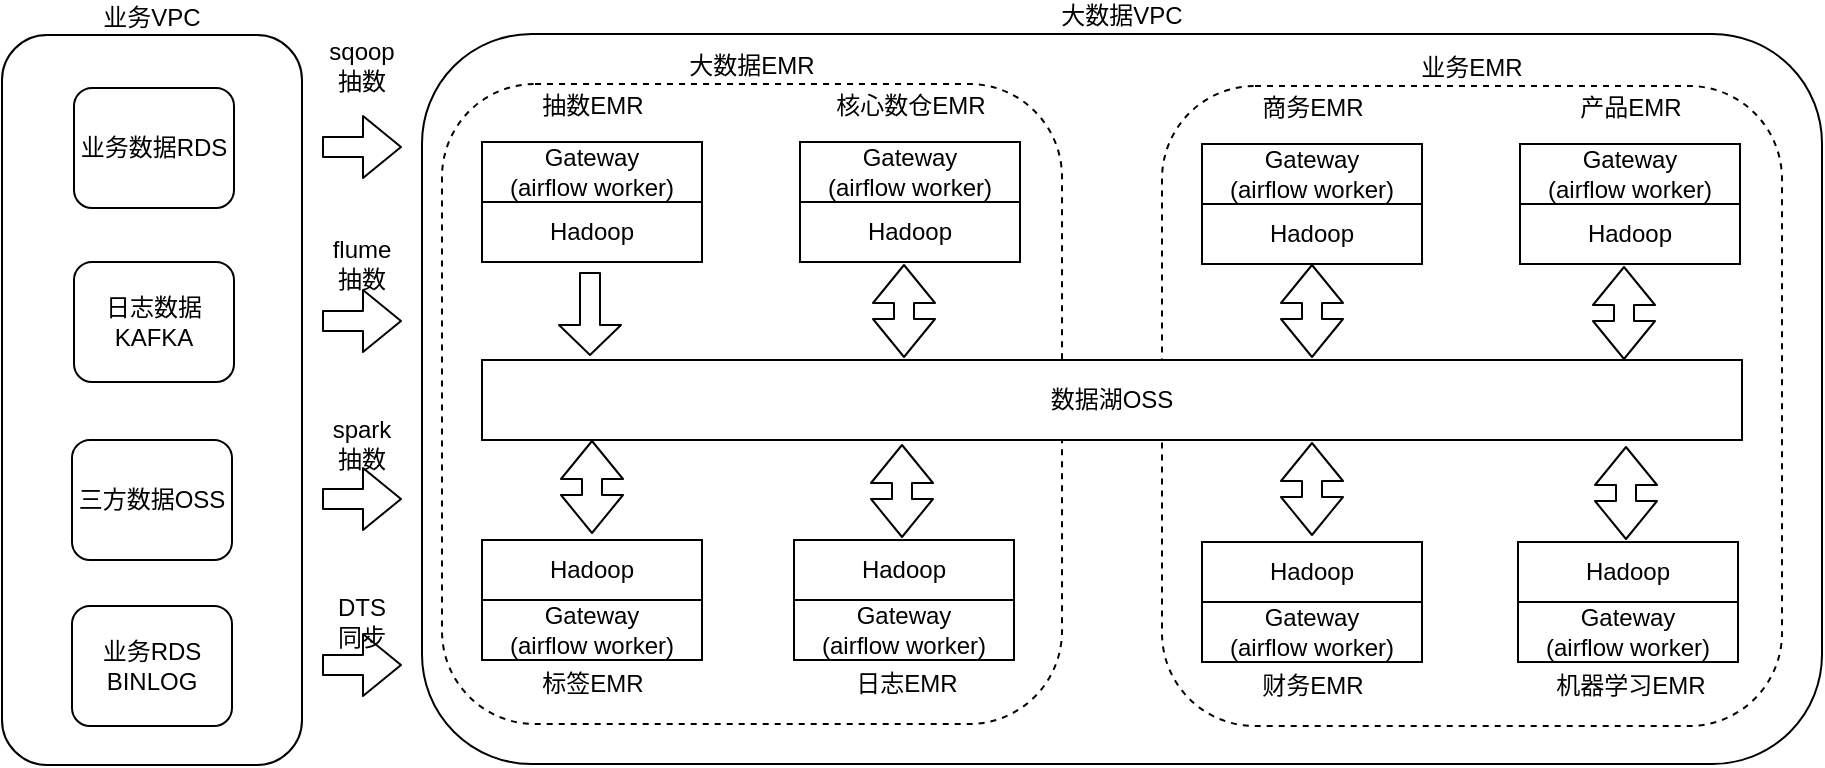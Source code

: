 <mxfile version="14.1.9" type="github">
  <diagram id="jwJnwgBdLn-p7Ej8F0kH" name="Page-1">
    <mxGraphModel dx="1773" dy="544" grid="1" gridSize="10" guides="1" tooltips="1" connect="1" arrows="1" fold="1" page="1" pageScale="1" pageWidth="827" pageHeight="1169" math="0" shadow="0">
      <root>
        <mxCell id="0" />
        <mxCell id="1" parent="0" />
        <mxCell id="SI8rQck0WAs0Pnb3pVIm-9" value="业务VPC" style="rounded=1;whiteSpace=wrap;html=1;labelPosition=center;verticalLabelPosition=top;align=center;verticalAlign=bottom;" parent="1" vertex="1">
          <mxGeometry x="-130" y="85.5" width="150" height="365" as="geometry" />
        </mxCell>
        <mxCell id="SI8rQck0WAs0Pnb3pVIm-8" value="大数据VPC" style="rounded=1;whiteSpace=wrap;html=1;labelPosition=center;verticalLabelPosition=top;align=center;verticalAlign=bottom;" parent="1" vertex="1">
          <mxGeometry x="80" y="85" width="700" height="365" as="geometry" />
        </mxCell>
        <mxCell id="lM-Ca0Ui1ZtqQbaLC1SC-33" value="业务EMR" style="rounded=1;whiteSpace=wrap;html=1;dashed=1;labelPosition=center;verticalLabelPosition=top;align=center;verticalAlign=bottom;" parent="1" vertex="1">
          <mxGeometry x="450" y="111" width="310" height="320" as="geometry" />
        </mxCell>
        <mxCell id="lM-Ca0Ui1ZtqQbaLC1SC-35" value="" style="group" parent="1" vertex="1" connectable="0">
          <mxGeometry x="470" y="112" width="110" height="88" as="geometry" />
        </mxCell>
        <mxCell id="lM-Ca0Ui1ZtqQbaLC1SC-36" value="Gateway&lt;br&gt;(airflow worker)" style="rounded=0;whiteSpace=wrap;html=1;" parent="lM-Ca0Ui1ZtqQbaLC1SC-35" vertex="1">
          <mxGeometry y="28" width="110" height="30" as="geometry" />
        </mxCell>
        <mxCell id="lM-Ca0Ui1ZtqQbaLC1SC-37" value="Hadoop" style="rounded=0;whiteSpace=wrap;html=1;" parent="lM-Ca0Ui1ZtqQbaLC1SC-35" vertex="1">
          <mxGeometry y="58" width="110" height="30" as="geometry" />
        </mxCell>
        <mxCell id="lM-Ca0Ui1ZtqQbaLC1SC-38" value="商务EMR" style="text;html=1;strokeColor=none;fillColor=none;align=center;verticalAlign=middle;whiteSpace=wrap;rounded=0;" parent="lM-Ca0Ui1ZtqQbaLC1SC-35" vertex="1">
          <mxGeometry x="27.5" width="55" height="20" as="geometry" />
        </mxCell>
        <mxCell id="lM-Ca0Ui1ZtqQbaLC1SC-39" value="" style="group" parent="1" vertex="1" connectable="0">
          <mxGeometry x="629" y="112" width="110" height="88" as="geometry" />
        </mxCell>
        <mxCell id="lM-Ca0Ui1ZtqQbaLC1SC-40" value="Gateway&lt;br&gt;(airflow worker)" style="rounded=0;whiteSpace=wrap;html=1;" parent="lM-Ca0Ui1ZtqQbaLC1SC-39" vertex="1">
          <mxGeometry y="28" width="110" height="30" as="geometry" />
        </mxCell>
        <mxCell id="lM-Ca0Ui1ZtqQbaLC1SC-41" value="Hadoop" style="rounded=0;whiteSpace=wrap;html=1;" parent="lM-Ca0Ui1ZtqQbaLC1SC-39" vertex="1">
          <mxGeometry y="58" width="110" height="30" as="geometry" />
        </mxCell>
        <mxCell id="lM-Ca0Ui1ZtqQbaLC1SC-42" value="产品EMR" style="text;html=1;strokeColor=none;fillColor=none;align=center;verticalAlign=middle;whiteSpace=wrap;rounded=0;" parent="lM-Ca0Ui1ZtqQbaLC1SC-39" vertex="1">
          <mxGeometry x="14" width="82.5" height="20" as="geometry" />
        </mxCell>
        <mxCell id="lM-Ca0Ui1ZtqQbaLC1SC-43" value="" style="shape=flexArrow;endArrow=classic;startArrow=classic;html=1;" parent="1" edge="1">
          <mxGeometry width="50" height="50" relative="1" as="geometry">
            <mxPoint x="681" y="248" as="sourcePoint" />
            <mxPoint x="681" y="201" as="targetPoint" />
          </mxGeometry>
        </mxCell>
        <mxCell id="lM-Ca0Ui1ZtqQbaLC1SC-44" value="" style="shape=flexArrow;endArrow=classic;startArrow=classic;html=1;" parent="1" edge="1">
          <mxGeometry width="50" height="50" relative="1" as="geometry">
            <mxPoint x="525" y="336" as="sourcePoint" />
            <mxPoint x="525" y="289" as="targetPoint" />
          </mxGeometry>
        </mxCell>
        <mxCell id="lM-Ca0Ui1ZtqQbaLC1SC-45" value="" style="group" parent="1" vertex="1" connectable="0">
          <mxGeometry x="470" y="339" width="110" height="82" as="geometry" />
        </mxCell>
        <mxCell id="lM-Ca0Ui1ZtqQbaLC1SC-46" value="Gateway&lt;br&gt;(airflow worker)" style="rounded=0;whiteSpace=wrap;html=1;" parent="lM-Ca0Ui1ZtqQbaLC1SC-45" vertex="1">
          <mxGeometry y="30" width="110" height="30" as="geometry" />
        </mxCell>
        <mxCell id="lM-Ca0Ui1ZtqQbaLC1SC-47" value="Hadoop" style="rounded=0;whiteSpace=wrap;html=1;" parent="lM-Ca0Ui1ZtqQbaLC1SC-45" vertex="1">
          <mxGeometry width="110" height="30" as="geometry" />
        </mxCell>
        <mxCell id="lM-Ca0Ui1ZtqQbaLC1SC-48" value="财务EMR" style="text;html=1;strokeColor=none;fillColor=none;align=center;verticalAlign=middle;whiteSpace=wrap;rounded=0;" parent="lM-Ca0Ui1ZtqQbaLC1SC-45" vertex="1">
          <mxGeometry x="27.5" y="62" width="55" height="20" as="geometry" />
        </mxCell>
        <mxCell id="lM-Ca0Ui1ZtqQbaLC1SC-49" value="" style="group" parent="1" vertex="1" connectable="0">
          <mxGeometry x="628" y="339" width="110" height="82" as="geometry" />
        </mxCell>
        <mxCell id="lM-Ca0Ui1ZtqQbaLC1SC-50" value="Gateway&lt;br&gt;(airflow worker)" style="rounded=0;whiteSpace=wrap;html=1;" parent="lM-Ca0Ui1ZtqQbaLC1SC-49" vertex="1">
          <mxGeometry y="30" width="110" height="30" as="geometry" />
        </mxCell>
        <mxCell id="lM-Ca0Ui1ZtqQbaLC1SC-51" value="Hadoop" style="rounded=0;whiteSpace=wrap;html=1;" parent="lM-Ca0Ui1ZtqQbaLC1SC-49" vertex="1">
          <mxGeometry width="110" height="30" as="geometry" />
        </mxCell>
        <mxCell id="lM-Ca0Ui1ZtqQbaLC1SC-52" value="机器学习EMR" style="text;html=1;strokeColor=none;fillColor=none;align=center;verticalAlign=middle;whiteSpace=wrap;rounded=0;" parent="lM-Ca0Ui1ZtqQbaLC1SC-49" vertex="1">
          <mxGeometry x="15" y="62" width="82.5" height="20" as="geometry" />
        </mxCell>
        <mxCell id="lM-Ca0Ui1ZtqQbaLC1SC-53" value="" style="shape=flexArrow;endArrow=classic;startArrow=classic;html=1;" parent="1" edge="1">
          <mxGeometry width="50" height="50" relative="1" as="geometry">
            <mxPoint x="682" y="338" as="sourcePoint" />
            <mxPoint x="682" y="291" as="targetPoint" />
          </mxGeometry>
        </mxCell>
        <mxCell id="lM-Ca0Ui1ZtqQbaLC1SC-2" value="大数据EMR" style="rounded=1;whiteSpace=wrap;html=1;dashed=1;labelPosition=center;verticalLabelPosition=top;align=center;verticalAlign=bottom;" parent="1" vertex="1">
          <mxGeometry x="90" y="110" width="310" height="320" as="geometry" />
        </mxCell>
        <mxCell id="lM-Ca0Ui1ZtqQbaLC1SC-1" value="数据湖OSS" style="rounded=0;whiteSpace=wrap;html=1;" parent="1" vertex="1">
          <mxGeometry x="110" y="248" width="630" height="40" as="geometry" />
        </mxCell>
        <mxCell id="lM-Ca0Ui1ZtqQbaLC1SC-9" value="" style="shape=flexArrow;endArrow=classic;html=1;width=10;endSize=4.67;" parent="1" edge="1">
          <mxGeometry width="50" height="50" relative="1" as="geometry">
            <mxPoint x="164" y="204" as="sourcePoint" />
            <mxPoint x="164" y="246" as="targetPoint" />
          </mxGeometry>
        </mxCell>
        <mxCell id="lM-Ca0Ui1ZtqQbaLC1SC-12" value="" style="group" parent="1" vertex="1" connectable="0">
          <mxGeometry x="110" y="111" width="110" height="88" as="geometry" />
        </mxCell>
        <mxCell id="lM-Ca0Ui1ZtqQbaLC1SC-4" value="Gateway&lt;br&gt;(airflow worker)" style="rounded=0;whiteSpace=wrap;html=1;" parent="lM-Ca0Ui1ZtqQbaLC1SC-12" vertex="1">
          <mxGeometry y="28" width="110" height="30" as="geometry" />
        </mxCell>
        <mxCell id="lM-Ca0Ui1ZtqQbaLC1SC-5" value="Hadoop" style="rounded=0;whiteSpace=wrap;html=1;" parent="lM-Ca0Ui1ZtqQbaLC1SC-12" vertex="1">
          <mxGeometry y="58" width="110" height="30" as="geometry" />
        </mxCell>
        <mxCell id="lM-Ca0Ui1ZtqQbaLC1SC-6" value="抽数EMR" style="text;html=1;strokeColor=none;fillColor=none;align=center;verticalAlign=middle;whiteSpace=wrap;rounded=0;" parent="lM-Ca0Ui1ZtqQbaLC1SC-12" vertex="1">
          <mxGeometry x="27.5" width="55" height="20" as="geometry" />
        </mxCell>
        <mxCell id="lM-Ca0Ui1ZtqQbaLC1SC-13" value="" style="group" parent="1" vertex="1" connectable="0">
          <mxGeometry x="269" y="111" width="110" height="88" as="geometry" />
        </mxCell>
        <mxCell id="lM-Ca0Ui1ZtqQbaLC1SC-14" value="Gateway&lt;br&gt;(airflow worker)" style="rounded=0;whiteSpace=wrap;html=1;" parent="lM-Ca0Ui1ZtqQbaLC1SC-13" vertex="1">
          <mxGeometry y="28" width="110" height="30" as="geometry" />
        </mxCell>
        <mxCell id="lM-Ca0Ui1ZtqQbaLC1SC-15" value="Hadoop" style="rounded=0;whiteSpace=wrap;html=1;" parent="lM-Ca0Ui1ZtqQbaLC1SC-13" vertex="1">
          <mxGeometry y="58" width="110" height="30" as="geometry" />
        </mxCell>
        <mxCell id="lM-Ca0Ui1ZtqQbaLC1SC-16" value="核心数仓EMR" style="text;html=1;strokeColor=none;fillColor=none;align=center;verticalAlign=middle;whiteSpace=wrap;rounded=0;" parent="lM-Ca0Ui1ZtqQbaLC1SC-13" vertex="1">
          <mxGeometry x="14" width="82.5" height="20" as="geometry" />
        </mxCell>
        <mxCell id="lM-Ca0Ui1ZtqQbaLC1SC-17" value="" style="shape=flexArrow;endArrow=classic;startArrow=classic;html=1;" parent="1" edge="1">
          <mxGeometry width="50" height="50" relative="1" as="geometry">
            <mxPoint x="321" y="247" as="sourcePoint" />
            <mxPoint x="321" y="200" as="targetPoint" />
          </mxGeometry>
        </mxCell>
        <mxCell id="lM-Ca0Ui1ZtqQbaLC1SC-22" value="" style="shape=flexArrow;endArrow=classic;startArrow=classic;html=1;" parent="1" edge="1">
          <mxGeometry width="50" height="50" relative="1" as="geometry">
            <mxPoint x="165" y="335" as="sourcePoint" />
            <mxPoint x="165" y="288" as="targetPoint" />
          </mxGeometry>
        </mxCell>
        <mxCell id="lM-Ca0Ui1ZtqQbaLC1SC-23" value="" style="group" parent="1" vertex="1" connectable="0">
          <mxGeometry x="110" y="338" width="110" height="82" as="geometry" />
        </mxCell>
        <mxCell id="lM-Ca0Ui1ZtqQbaLC1SC-19" value="Gateway&lt;br&gt;(airflow worker)" style="rounded=0;whiteSpace=wrap;html=1;" parent="lM-Ca0Ui1ZtqQbaLC1SC-23" vertex="1">
          <mxGeometry y="30" width="110" height="30" as="geometry" />
        </mxCell>
        <mxCell id="lM-Ca0Ui1ZtqQbaLC1SC-20" value="Hadoop" style="rounded=0;whiteSpace=wrap;html=1;" parent="lM-Ca0Ui1ZtqQbaLC1SC-23" vertex="1">
          <mxGeometry width="110" height="30" as="geometry" />
        </mxCell>
        <mxCell id="lM-Ca0Ui1ZtqQbaLC1SC-21" value="标签EMR" style="text;html=1;strokeColor=none;fillColor=none;align=center;verticalAlign=middle;whiteSpace=wrap;rounded=0;" parent="lM-Ca0Ui1ZtqQbaLC1SC-23" vertex="1">
          <mxGeometry x="27.5" y="62" width="55" height="20" as="geometry" />
        </mxCell>
        <mxCell id="lM-Ca0Ui1ZtqQbaLC1SC-24" value="" style="group" parent="1" vertex="1" connectable="0">
          <mxGeometry x="266" y="338" width="110" height="82" as="geometry" />
        </mxCell>
        <mxCell id="lM-Ca0Ui1ZtqQbaLC1SC-25" value="Gateway&lt;br&gt;(airflow worker)" style="rounded=0;whiteSpace=wrap;html=1;" parent="lM-Ca0Ui1ZtqQbaLC1SC-24" vertex="1">
          <mxGeometry y="30" width="110" height="30" as="geometry" />
        </mxCell>
        <mxCell id="lM-Ca0Ui1ZtqQbaLC1SC-26" value="Hadoop" style="rounded=0;whiteSpace=wrap;html=1;" parent="lM-Ca0Ui1ZtqQbaLC1SC-24" vertex="1">
          <mxGeometry width="110" height="30" as="geometry" />
        </mxCell>
        <mxCell id="lM-Ca0Ui1ZtqQbaLC1SC-27" value="日志EMR" style="text;html=1;strokeColor=none;fillColor=none;align=center;verticalAlign=middle;whiteSpace=wrap;rounded=0;" parent="lM-Ca0Ui1ZtqQbaLC1SC-24" vertex="1">
          <mxGeometry x="15" y="62" width="82.5" height="20" as="geometry" />
        </mxCell>
        <mxCell id="lM-Ca0Ui1ZtqQbaLC1SC-32" value="" style="shape=flexArrow;endArrow=classic;startArrow=classic;html=1;" parent="1" edge="1">
          <mxGeometry width="50" height="50" relative="1" as="geometry">
            <mxPoint x="320" y="337" as="sourcePoint" />
            <mxPoint x="320" y="290" as="targetPoint" />
          </mxGeometry>
        </mxCell>
        <mxCell id="SI8rQck0WAs0Pnb3pVIm-1" value="业务数据RDS" style="rounded=1;whiteSpace=wrap;html=1;" parent="1" vertex="1">
          <mxGeometry x="-94" y="112" width="80" height="60" as="geometry" />
        </mxCell>
        <mxCell id="SI8rQck0WAs0Pnb3pVIm-2" value="三方数据OSS" style="rounded=1;whiteSpace=wrap;html=1;" parent="1" vertex="1">
          <mxGeometry x="-95" y="288" width="80" height="60" as="geometry" />
        </mxCell>
        <mxCell id="SI8rQck0WAs0Pnb3pVIm-3" value="" style="shape=flexArrow;endArrow=classic;html=1;" parent="1" edge="1">
          <mxGeometry width="50" height="50" relative="1" as="geometry">
            <mxPoint x="30" y="228.5" as="sourcePoint" />
            <mxPoint x="70" y="228.5" as="targetPoint" />
          </mxGeometry>
        </mxCell>
        <mxCell id="SI8rQck0WAs0Pnb3pVIm-4" value="" style="shape=flexArrow;endArrow=classic;html=1;" parent="1" edge="1">
          <mxGeometry width="50" height="50" relative="1" as="geometry">
            <mxPoint x="30" y="141.5" as="sourcePoint" />
            <mxPoint x="70" y="141.5" as="targetPoint" />
          </mxGeometry>
        </mxCell>
        <mxCell id="SI8rQck0WAs0Pnb3pVIm-5" value="sqoop抽数" style="text;html=1;strokeColor=none;fillColor=none;align=center;verticalAlign=middle;whiteSpace=wrap;rounded=0;" parent="1" vertex="1">
          <mxGeometry x="30" y="91" width="40" height="20" as="geometry" />
        </mxCell>
        <mxCell id="SI8rQck0WAs0Pnb3pVIm-7" value="flume抽数" style="text;html=1;strokeColor=none;fillColor=none;align=center;verticalAlign=middle;whiteSpace=wrap;rounded=0;" parent="1" vertex="1">
          <mxGeometry x="30" y="190" width="40" height="20" as="geometry" />
        </mxCell>
        <mxCell id="SI8rQck0WAs0Pnb3pVIm-10" value="日志数据KAFKA" style="rounded=1;whiteSpace=wrap;html=1;" parent="1" vertex="1">
          <mxGeometry x="-94" y="199" width="80" height="60" as="geometry" />
        </mxCell>
        <mxCell id="SI8rQck0WAs0Pnb3pVIm-11" value="业务RDS BINLOG" style="rounded=1;whiteSpace=wrap;html=1;" parent="1" vertex="1">
          <mxGeometry x="-95" y="371" width="80" height="60" as="geometry" />
        </mxCell>
        <mxCell id="Y6rCLylAu7tvwqLtBPnJ-1" value="" style="shape=flexArrow;endArrow=classic;startArrow=classic;html=1;" parent="1" edge="1">
          <mxGeometry width="50" height="50" relative="1" as="geometry">
            <mxPoint x="525" y="247" as="sourcePoint" />
            <mxPoint x="525" y="200" as="targetPoint" />
          </mxGeometry>
        </mxCell>
        <mxCell id="Bmbr7X59xY-x1UzUpdiO-1" value="" style="shape=flexArrow;endArrow=classic;html=1;" edge="1" parent="1">
          <mxGeometry width="50" height="50" relative="1" as="geometry">
            <mxPoint x="30" y="317.5" as="sourcePoint" />
            <mxPoint x="70" y="317.5" as="targetPoint" />
          </mxGeometry>
        </mxCell>
        <mxCell id="Bmbr7X59xY-x1UzUpdiO-2" value="spark抽数" style="text;html=1;strokeColor=none;fillColor=none;align=center;verticalAlign=middle;whiteSpace=wrap;rounded=0;" vertex="1" parent="1">
          <mxGeometry x="30" y="280" width="40" height="20" as="geometry" />
        </mxCell>
        <mxCell id="Bmbr7X59xY-x1UzUpdiO-3" value="" style="shape=flexArrow;endArrow=classic;html=1;" edge="1" parent="1">
          <mxGeometry width="50" height="50" relative="1" as="geometry">
            <mxPoint x="30" y="400.5" as="sourcePoint" />
            <mxPoint x="70" y="400.5" as="targetPoint" />
          </mxGeometry>
        </mxCell>
        <mxCell id="Bmbr7X59xY-x1UzUpdiO-4" value="DTS&lt;br&gt;同步" style="text;html=1;strokeColor=none;fillColor=none;align=center;verticalAlign=middle;whiteSpace=wrap;rounded=0;" vertex="1" parent="1">
          <mxGeometry x="30" y="369" width="40" height="20" as="geometry" />
        </mxCell>
      </root>
    </mxGraphModel>
  </diagram>
</mxfile>
